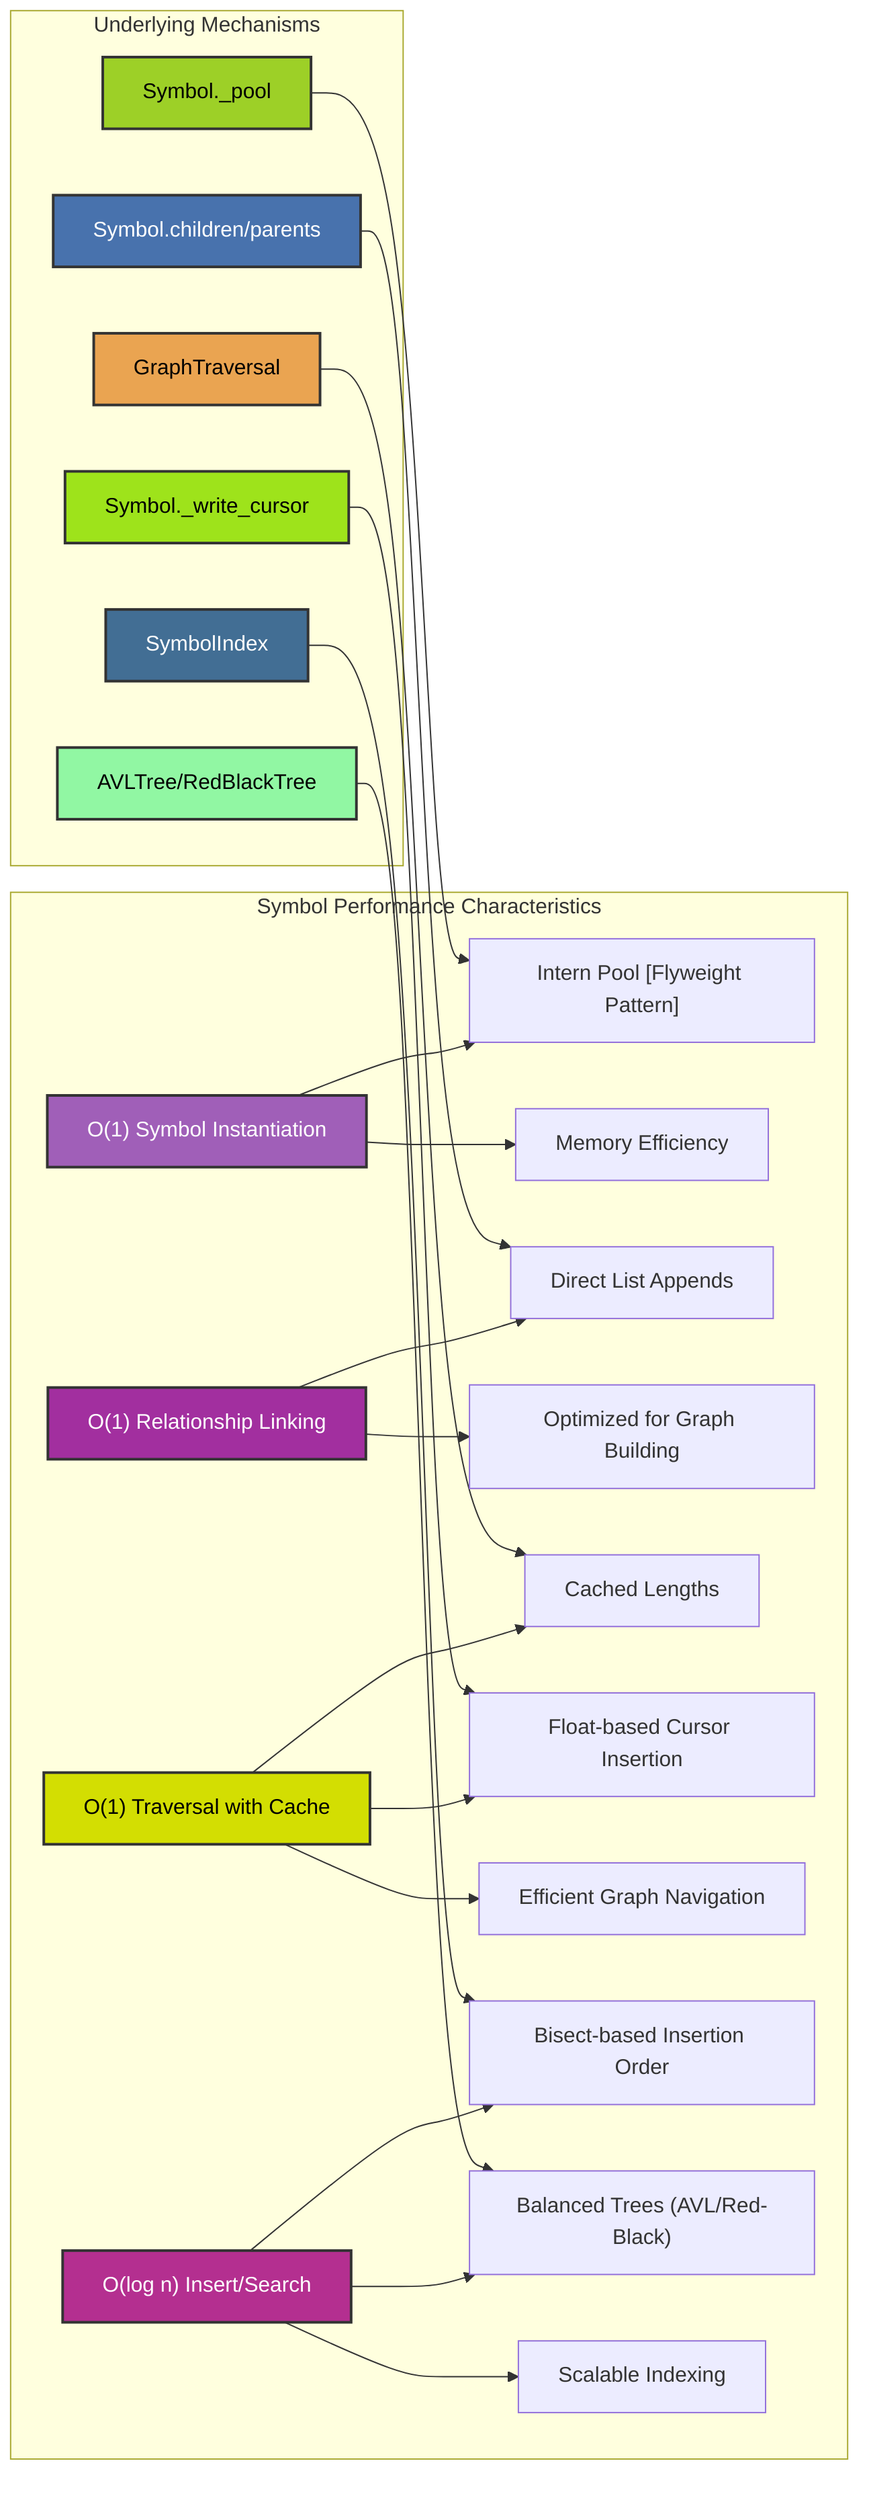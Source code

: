 graph LR
    subgraph "Symbol Performance Characteristics"
        A["O(1) Symbol Instantiation"] --> B["Intern Pool [Flyweight Pattern]"];
        A --> C["Memory Efficiency"];

        D["O(1) Relationship Linking"] --> E["Direct List Appends"];
        D --> F["Optimized for Graph Building"];

        G["O(1) Traversal with Cache"] --> H["Cached Lengths"];
        G --> I["Float-based Cursor Insertion"];
        G --> J["Efficient Graph Navigation"];

        K["O(log n) Insert/Search"] --> L["Bisect-based Insertion Order"];
        K --> M["Balanced Trees (AVL/Red-Black)"];
        K --> N["Scalable Indexing"];
    end

    subgraph "Underlying Mechanisms"
        O["Symbol._pool"] --> B;
        P["Symbol.children/parents"] --> E;
        Q["GraphTraversal"] --> H;
        R["Symbol._write_cursor"] --> I;
        S["SymbolIndex"] --> L;
        T["AVLTree/RedBlackTree"] --> M;
    end
    style T fill:#91f7a3,stroke:#333,stroke-width:2px,color:#000000;

    style A fill:#a05fb8,stroke:#333,stroke-width:2px,color:#FFFFFF;
    style D fill:#a22f9f,stroke:#333,stroke-width:2px,color:#FFFFFF;
    style G fill:#d3de02,stroke:#333,stroke-width:2px,color:#000000;
    style K fill:#b42f90,stroke:#333,stroke-width:2px,color:#FFFFFF;
    style O fill:#9dd027,stroke:#333,stroke-width:2px,color:#000000;
    style P fill:#4872ad,stroke:#333,stroke-width:2px,color:#FFFFFF;
    style Q fill:#eaa451,stroke:#333,stroke-width:2px,color:#000000;
    style R fill:#9ee31b,stroke:#333,stroke-width:2px,color:#000000;
    style S fill:#426e94,stroke:#333,stroke-width:2px,color:#FFFFFF;
    style T fill:#91f7a3,stroke:#333,stroke-width:2px,color:#000000;